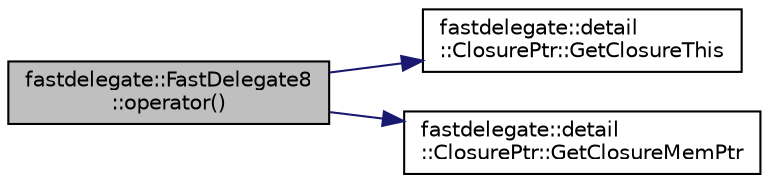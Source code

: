 digraph "fastdelegate::FastDelegate8::operator()"
{
 // INTERACTIVE_SVG=YES
  edge [fontname="Helvetica",fontsize="10",labelfontname="Helvetica",labelfontsize="10"];
  node [fontname="Helvetica",fontsize="10",shape=record];
  rankdir="LR";
  Node1 [label="fastdelegate::FastDelegate8\l::operator()",height=0.2,width=0.4,color="black", fillcolor="grey75", style="filled" fontcolor="black"];
  Node1 -> Node2 [color="midnightblue",fontsize="10",style="solid",fontname="Helvetica"];
  Node2 [label="fastdelegate::detail\l::ClosurePtr::GetClosureThis",height=0.2,width=0.4,color="black", fillcolor="white", style="filled",URL="$classfastdelegate_1_1detail_1_1ClosurePtr.html#afc44c35e054b835b0607aeca511b472c"];
  Node1 -> Node3 [color="midnightblue",fontsize="10",style="solid",fontname="Helvetica"];
  Node3 [label="fastdelegate::detail\l::ClosurePtr::GetClosureMemPtr",height=0.2,width=0.4,color="black", fillcolor="white", style="filled",URL="$classfastdelegate_1_1detail_1_1ClosurePtr.html#a4419826b69958d955c4590447f333159"];
}
